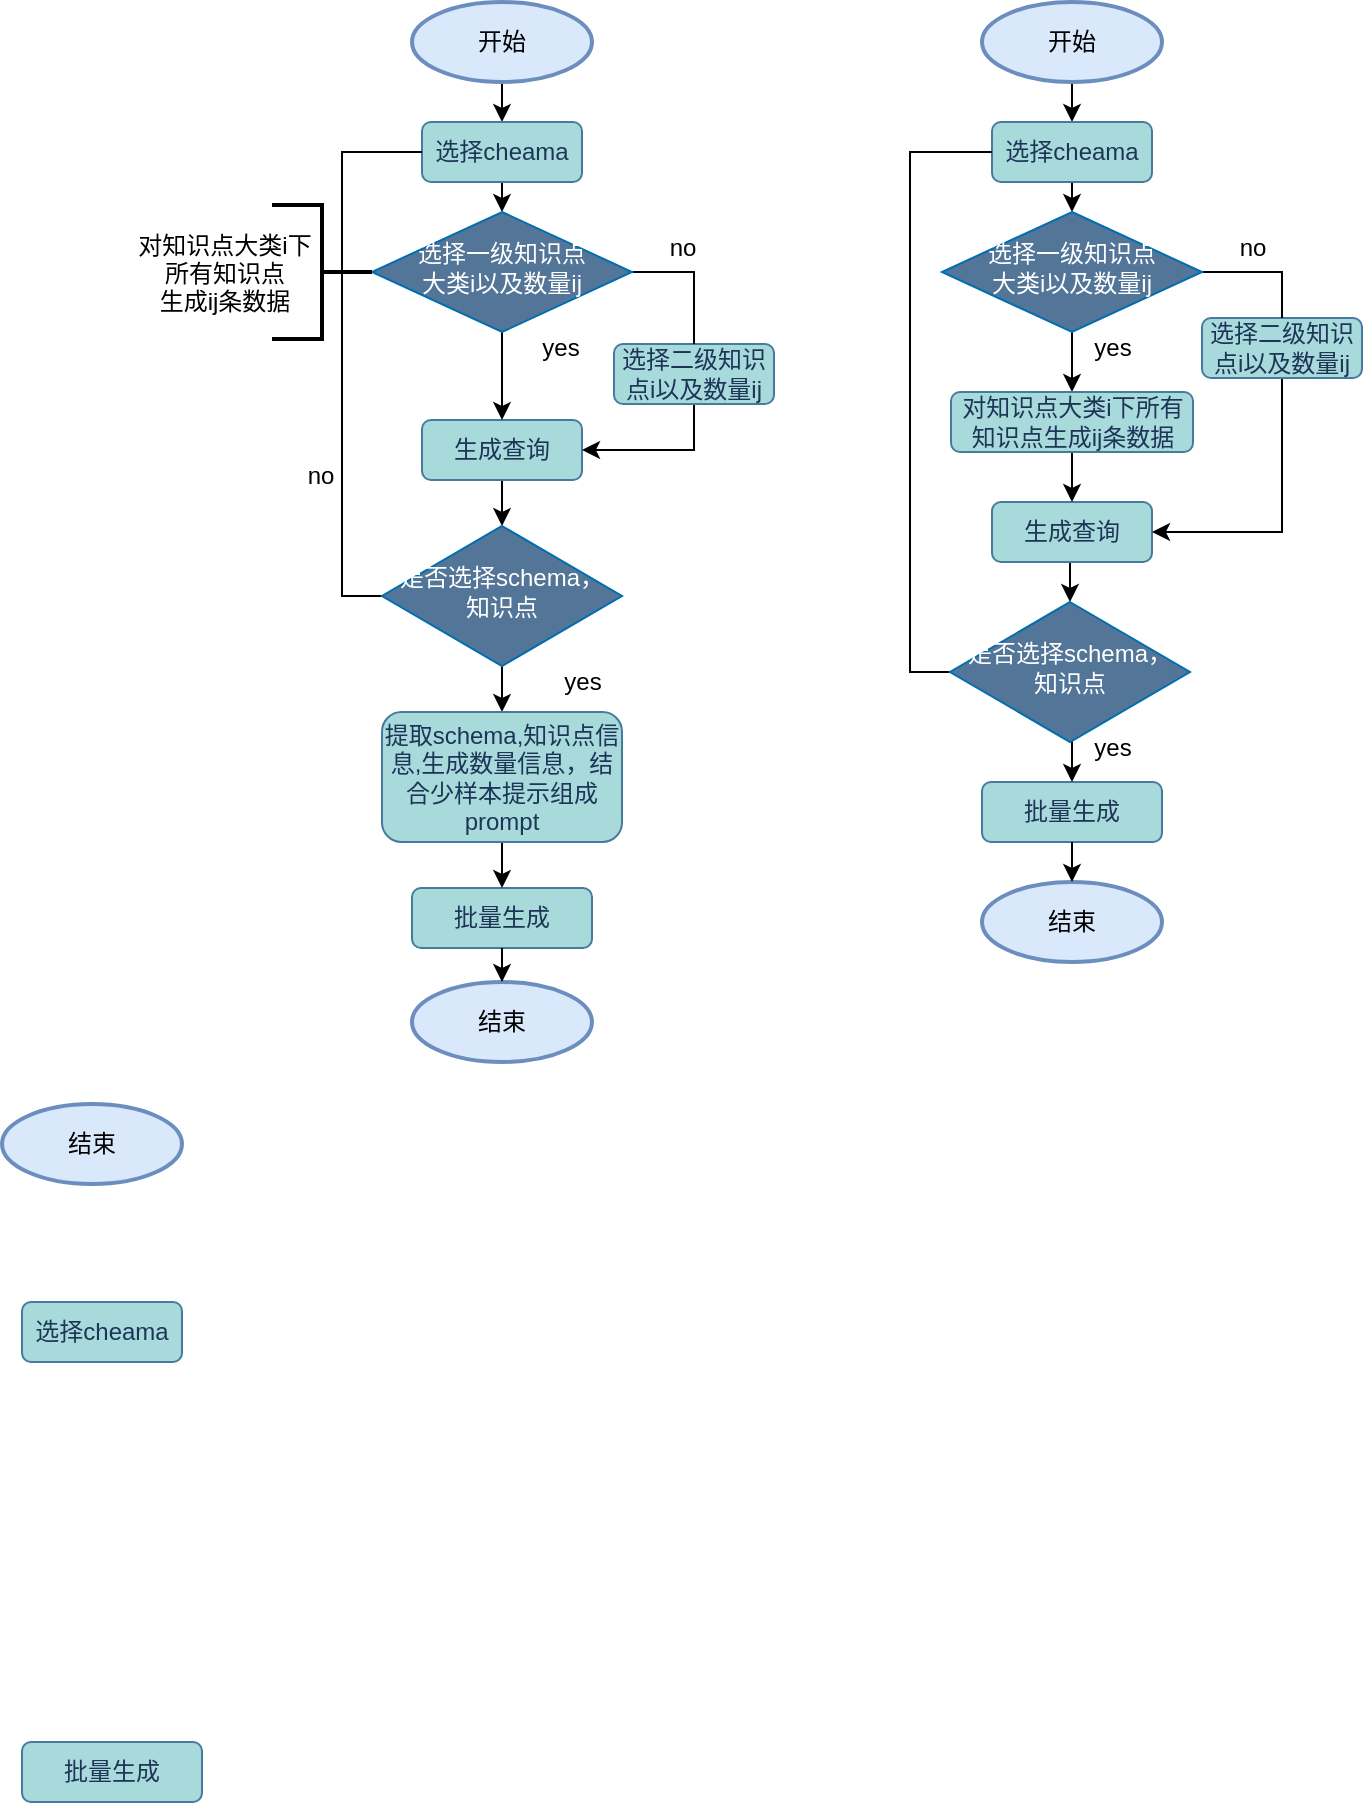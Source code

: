 <mxfile version="26.2.1">
  <diagram id="C5RBs43oDa-KdzZeNtuy" name="Page-1">
    <mxGraphModel dx="867" dy="539" grid="0" gridSize="10" guides="1" tooltips="1" connect="1" arrows="1" fold="1" page="1" pageScale="1" pageWidth="827" pageHeight="1169" math="0" shadow="0">
      <root>
        <mxCell id="WIyWlLk6GJQsqaUBKTNV-0" />
        <mxCell id="WIyWlLk6GJQsqaUBKTNV-1" parent="WIyWlLk6GJQsqaUBKTNV-0" />
        <mxCell id="_8PwzIx_y7-3H37tJzUT-24" style="edgeStyle=orthogonalEdgeStyle;rounded=0;orthogonalLoop=1;jettySize=auto;html=1;exitX=0.5;exitY=1;exitDx=0;exitDy=0;exitPerimeter=0;entryX=0.5;entryY=0;entryDx=0;entryDy=0;" edge="1" parent="WIyWlLk6GJQsqaUBKTNV-1" source="_8PwzIx_y7-3H37tJzUT-8" target="_8PwzIx_y7-3H37tJzUT-11">
          <mxGeometry relative="1" as="geometry" />
        </mxCell>
        <mxCell id="_8PwzIx_y7-3H37tJzUT-8" value="开始" style="strokeWidth=2;html=1;shape=mxgraph.flowchart.start_2;whiteSpace=wrap;labelBackgroundColor=none;fillColor=#dae8fc;strokeColor=#6c8ebf;" vertex="1" parent="WIyWlLk6GJQsqaUBKTNV-1">
          <mxGeometry x="335" y="40" width="90" height="40" as="geometry" />
        </mxCell>
        <mxCell id="_8PwzIx_y7-3H37tJzUT-25" style="edgeStyle=orthogonalEdgeStyle;rounded=0;orthogonalLoop=1;jettySize=auto;html=1;exitX=0.5;exitY=1;exitDx=0;exitDy=0;entryX=0.5;entryY=0;entryDx=0;entryDy=0;" edge="1" parent="WIyWlLk6GJQsqaUBKTNV-1" source="_8PwzIx_y7-3H37tJzUT-11" target="_8PwzIx_y7-3H37tJzUT-16">
          <mxGeometry relative="1" as="geometry" />
        </mxCell>
        <mxCell id="_8PwzIx_y7-3H37tJzUT-11" value="选择cheama" style="rounded=1;whiteSpace=wrap;html=1;fontSize=12;glass=0;strokeWidth=1;shadow=0;labelBackgroundColor=none;fillColor=#A8DADC;strokeColor=#457B9D;fontColor=#1D3557;" vertex="1" parent="WIyWlLk6GJQsqaUBKTNV-1">
          <mxGeometry x="340" y="100" width="80" height="30" as="geometry" />
        </mxCell>
        <mxCell id="_8PwzIx_y7-3H37tJzUT-12" value="批量生成" style="rounded=1;whiteSpace=wrap;html=1;fontSize=12;glass=0;strokeWidth=1;shadow=0;labelBackgroundColor=none;fillColor=#A8DADC;strokeColor=#457B9D;fontColor=#1D3557;" vertex="1" parent="WIyWlLk6GJQsqaUBKTNV-1">
          <mxGeometry x="335" y="483" width="90" height="30" as="geometry" />
        </mxCell>
        <mxCell id="_8PwzIx_y7-3H37tJzUT-32" style="edgeStyle=orthogonalEdgeStyle;rounded=0;orthogonalLoop=1;jettySize=auto;html=1;exitX=0.5;exitY=1;exitDx=0;exitDy=0;entryX=0.5;entryY=0;entryDx=0;entryDy=0;" edge="1" parent="WIyWlLk6GJQsqaUBKTNV-1" source="_8PwzIx_y7-3H37tJzUT-14" target="_8PwzIx_y7-3H37tJzUT-20">
          <mxGeometry relative="1" as="geometry" />
        </mxCell>
        <mxCell id="_8PwzIx_y7-3H37tJzUT-14" value="生成查询" style="rounded=1;whiteSpace=wrap;html=1;fontSize=12;glass=0;strokeWidth=1;shadow=0;labelBackgroundColor=none;fillColor=#A8DADC;strokeColor=#457B9D;fontColor=#1D3557;" vertex="1" parent="WIyWlLk6GJQsqaUBKTNV-1">
          <mxGeometry x="340" y="249" width="80" height="30" as="geometry" />
        </mxCell>
        <mxCell id="_8PwzIx_y7-3H37tJzUT-36" style="edgeStyle=orthogonalEdgeStyle;rounded=0;orthogonalLoop=1;jettySize=auto;html=1;exitX=0.5;exitY=1;exitDx=0;exitDy=0;entryX=1;entryY=0.5;entryDx=0;entryDy=0;" edge="1" parent="WIyWlLk6GJQsqaUBKTNV-1" source="_8PwzIx_y7-3H37tJzUT-15" target="_8PwzIx_y7-3H37tJzUT-14">
          <mxGeometry relative="1" as="geometry" />
        </mxCell>
        <mxCell id="_8PwzIx_y7-3H37tJzUT-15" value="选择二级知识点i以及数量ij" style="rounded=1;whiteSpace=wrap;html=1;fontSize=12;glass=0;strokeWidth=1;shadow=0;labelBackgroundColor=none;fillColor=#A8DADC;strokeColor=#457B9D;fontColor=#1D3557;" vertex="1" parent="WIyWlLk6GJQsqaUBKTNV-1">
          <mxGeometry x="436" y="211" width="80" height="30" as="geometry" />
        </mxCell>
        <mxCell id="_8PwzIx_y7-3H37tJzUT-26" style="edgeStyle=orthogonalEdgeStyle;rounded=0;orthogonalLoop=1;jettySize=auto;html=1;exitX=0.5;exitY=1;exitDx=0;exitDy=0;" edge="1" parent="WIyWlLk6GJQsqaUBKTNV-1" source="_8PwzIx_y7-3H37tJzUT-16" target="_8PwzIx_y7-3H37tJzUT-14">
          <mxGeometry relative="1" as="geometry">
            <mxPoint x="380" y="235" as="targetPoint" />
          </mxGeometry>
        </mxCell>
        <mxCell id="_8PwzIx_y7-3H37tJzUT-28" style="edgeStyle=orthogonalEdgeStyle;rounded=0;orthogonalLoop=1;jettySize=auto;html=1;exitX=1;exitY=0.5;exitDx=0;exitDy=0;entryX=0.5;entryY=0;entryDx=0;entryDy=0;endArrow=none;startFill=0;" edge="1" parent="WIyWlLk6GJQsqaUBKTNV-1" source="_8PwzIx_y7-3H37tJzUT-16" target="_8PwzIx_y7-3H37tJzUT-15">
          <mxGeometry relative="1" as="geometry" />
        </mxCell>
        <mxCell id="_8PwzIx_y7-3H37tJzUT-16" value="&lt;span&gt;&lt;font style=&quot;color: rgb(255, 255, 255);&quot;&gt;选择一级知识点&lt;/font&gt;&lt;/span&gt;&lt;div&gt;&lt;span&gt;&lt;font style=&quot;color: rgb(255, 255, 255);&quot;&gt;大类i以及数量ij&lt;/font&gt;&lt;/span&gt;&lt;/div&gt;" style="rhombus;whiteSpace=wrap;html=1;shadow=0;fontFamily=Helvetica;fontSize=12;align=center;strokeWidth=1;spacing=6;spacingTop=-4;labelBackgroundColor=none;fillColor=light-dark(#527598, #2566a8);strokeColor=#006EAF;fontColor=#ffffff;verticalAlign=middle;" vertex="1" parent="WIyWlLk6GJQsqaUBKTNV-1">
          <mxGeometry x="315" y="145" width="130" height="60" as="geometry" />
        </mxCell>
        <mxCell id="_8PwzIx_y7-3H37tJzUT-19" value="选择cheama" style="rounded=1;whiteSpace=wrap;html=1;fontSize=12;glass=0;strokeWidth=1;shadow=0;labelBackgroundColor=none;fillColor=#A8DADC;strokeColor=#457B9D;fontColor=#1D3557;" vertex="1" parent="WIyWlLk6GJQsqaUBKTNV-1">
          <mxGeometry x="140" y="690" width="80" height="30" as="geometry" />
        </mxCell>
        <mxCell id="_8PwzIx_y7-3H37tJzUT-38" style="edgeStyle=orthogonalEdgeStyle;rounded=0;orthogonalLoop=1;jettySize=auto;html=1;exitX=0;exitY=0.5;exitDx=0;exitDy=0;entryX=0;entryY=0.5;entryDx=0;entryDy=0;endArrow=none;startFill=0;" edge="1" parent="WIyWlLk6GJQsqaUBKTNV-1" source="_8PwzIx_y7-3H37tJzUT-20" target="_8PwzIx_y7-3H37tJzUT-11">
          <mxGeometry relative="1" as="geometry" />
        </mxCell>
        <mxCell id="_8PwzIx_y7-3H37tJzUT-64" style="edgeStyle=orthogonalEdgeStyle;rounded=0;orthogonalLoop=1;jettySize=auto;html=1;exitX=0.5;exitY=1;exitDx=0;exitDy=0;entryX=0.5;entryY=0;entryDx=0;entryDy=0;" edge="1" parent="WIyWlLk6GJQsqaUBKTNV-1" source="_8PwzIx_y7-3H37tJzUT-20" target="_8PwzIx_y7-3H37tJzUT-61">
          <mxGeometry relative="1" as="geometry" />
        </mxCell>
        <mxCell id="_8PwzIx_y7-3H37tJzUT-20" value="是否选择schema，&lt;div&gt;知识点&lt;/div&gt;" style="rhombus;whiteSpace=wrap;html=1;shadow=0;fontFamily=Helvetica;fontSize=12;align=center;strokeWidth=1;spacing=6;spacingTop=-4;labelBackgroundColor=none;fillColor=light-dark(#527598, #2566a8);strokeColor=#006EAF;fontColor=#ffffff;verticalAlign=middle;" vertex="1" parent="WIyWlLk6GJQsqaUBKTNV-1">
          <mxGeometry x="320" y="302" width="120" height="70" as="geometry" />
        </mxCell>
        <mxCell id="_8PwzIx_y7-3H37tJzUT-22" value="批量生成" style="rounded=1;whiteSpace=wrap;html=1;fontSize=12;glass=0;strokeWidth=1;shadow=0;labelBackgroundColor=none;fillColor=#A8DADC;strokeColor=#457B9D;fontColor=#1D3557;" vertex="1" parent="WIyWlLk6GJQsqaUBKTNV-1">
          <mxGeometry x="140" y="910" width="90" height="30" as="geometry" />
        </mxCell>
        <mxCell id="_8PwzIx_y7-3H37tJzUT-23" value="结束" style="strokeWidth=2;html=1;shape=mxgraph.flowchart.start_2;whiteSpace=wrap;labelBackgroundColor=none;fillColor=#dae8fc;strokeColor=#6c8ebf;" vertex="1" parent="WIyWlLk6GJQsqaUBKTNV-1">
          <mxGeometry x="335" y="530" width="90" height="40" as="geometry" />
        </mxCell>
        <mxCell id="_8PwzIx_y7-3H37tJzUT-27" value="yes" style="text;html=1;align=center;verticalAlign=middle;resizable=0;points=[];autosize=1;strokeColor=none;fillColor=none;" vertex="1" parent="WIyWlLk6GJQsqaUBKTNV-1">
          <mxGeometry x="389" y="198" width="40" height="30" as="geometry" />
        </mxCell>
        <mxCell id="_8PwzIx_y7-3H37tJzUT-29" value="no" style="text;html=1;align=center;verticalAlign=middle;resizable=0;points=[];autosize=1;strokeColor=none;fillColor=none;" vertex="1" parent="WIyWlLk6GJQsqaUBKTNV-1">
          <mxGeometry x="450" y="148" width="40" height="30" as="geometry" />
        </mxCell>
        <mxCell id="_8PwzIx_y7-3H37tJzUT-35" style="edgeStyle=orthogonalEdgeStyle;rounded=0;orthogonalLoop=1;jettySize=auto;html=1;exitX=0.5;exitY=1;exitDx=0;exitDy=0;entryX=0.5;entryY=0;entryDx=0;entryDy=0;entryPerimeter=0;" edge="1" parent="WIyWlLk6GJQsqaUBKTNV-1" source="_8PwzIx_y7-3H37tJzUT-12" target="_8PwzIx_y7-3H37tJzUT-23">
          <mxGeometry relative="1" as="geometry" />
        </mxCell>
        <mxCell id="_8PwzIx_y7-3H37tJzUT-37" value="yes" style="text;html=1;align=center;verticalAlign=middle;resizable=0;points=[];autosize=1;strokeColor=none;fillColor=none;" vertex="1" parent="WIyWlLk6GJQsqaUBKTNV-1">
          <mxGeometry x="400" y="365" width="40" height="30" as="geometry" />
        </mxCell>
        <mxCell id="_8PwzIx_y7-3H37tJzUT-39" style="edgeStyle=orthogonalEdgeStyle;rounded=0;orthogonalLoop=1;jettySize=auto;html=1;exitX=0.5;exitY=1;exitDx=0;exitDy=0;exitPerimeter=0;entryX=0.5;entryY=0;entryDx=0;entryDy=0;" edge="1" source="_8PwzIx_y7-3H37tJzUT-40" target="_8PwzIx_y7-3H37tJzUT-42" parent="WIyWlLk6GJQsqaUBKTNV-1">
          <mxGeometry relative="1" as="geometry" />
        </mxCell>
        <mxCell id="_8PwzIx_y7-3H37tJzUT-40" value="开始" style="strokeWidth=2;html=1;shape=mxgraph.flowchart.start_2;whiteSpace=wrap;labelBackgroundColor=none;fillColor=#dae8fc;strokeColor=#6c8ebf;" vertex="1" parent="WIyWlLk6GJQsqaUBKTNV-1">
          <mxGeometry x="620" y="40" width="90" height="40" as="geometry" />
        </mxCell>
        <mxCell id="_8PwzIx_y7-3H37tJzUT-41" style="edgeStyle=orthogonalEdgeStyle;rounded=0;orthogonalLoop=1;jettySize=auto;html=1;exitX=0.5;exitY=1;exitDx=0;exitDy=0;entryX=0.5;entryY=0;entryDx=0;entryDy=0;" edge="1" source="_8PwzIx_y7-3H37tJzUT-42" target="_8PwzIx_y7-3H37tJzUT-50" parent="WIyWlLk6GJQsqaUBKTNV-1">
          <mxGeometry relative="1" as="geometry" />
        </mxCell>
        <mxCell id="_8PwzIx_y7-3H37tJzUT-42" value="选择cheama" style="rounded=1;whiteSpace=wrap;html=1;fontSize=12;glass=0;strokeWidth=1;shadow=0;labelBackgroundColor=none;fillColor=#A8DADC;strokeColor=#457B9D;fontColor=#1D3557;" vertex="1" parent="WIyWlLk6GJQsqaUBKTNV-1">
          <mxGeometry x="625" y="100" width="80" height="30" as="geometry" />
        </mxCell>
        <mxCell id="_8PwzIx_y7-3H37tJzUT-43" value="批量生成" style="rounded=1;whiteSpace=wrap;html=1;fontSize=12;glass=0;strokeWidth=1;shadow=0;labelBackgroundColor=none;fillColor=#A8DADC;strokeColor=#457B9D;fontColor=#1D3557;" vertex="1" parent="WIyWlLk6GJQsqaUBKTNV-1">
          <mxGeometry x="620" y="430" width="90" height="30" as="geometry" />
        </mxCell>
        <mxCell id="_8PwzIx_y7-3H37tJzUT-44" style="edgeStyle=orthogonalEdgeStyle;rounded=0;orthogonalLoop=1;jettySize=auto;html=1;exitX=0.5;exitY=1;exitDx=0;exitDy=0;entryX=0.5;entryY=0;entryDx=0;entryDy=0;" edge="1" source="_8PwzIx_y7-3H37tJzUT-45" target="_8PwzIx_y7-3H37tJzUT-55" parent="WIyWlLk6GJQsqaUBKTNV-1">
          <mxGeometry relative="1" as="geometry" />
        </mxCell>
        <mxCell id="_8PwzIx_y7-3H37tJzUT-45" value="生成查询" style="rounded=1;whiteSpace=wrap;html=1;fontSize=12;glass=0;strokeWidth=1;shadow=0;labelBackgroundColor=none;fillColor=#A8DADC;strokeColor=#457B9D;fontColor=#1D3557;" vertex="1" parent="WIyWlLk6GJQsqaUBKTNV-1">
          <mxGeometry x="625" y="290" width="80" height="30" as="geometry" />
        </mxCell>
        <mxCell id="_8PwzIx_y7-3H37tJzUT-46" style="edgeStyle=orthogonalEdgeStyle;rounded=0;orthogonalLoop=1;jettySize=auto;html=1;exitX=0.5;exitY=1;exitDx=0;exitDy=0;entryX=1;entryY=0.5;entryDx=0;entryDy=0;" edge="1" source="_8PwzIx_y7-3H37tJzUT-47" target="_8PwzIx_y7-3H37tJzUT-45" parent="WIyWlLk6GJQsqaUBKTNV-1">
          <mxGeometry relative="1" as="geometry" />
        </mxCell>
        <mxCell id="_8PwzIx_y7-3H37tJzUT-47" value="选择二级知识点i以及数量ij" style="rounded=1;whiteSpace=wrap;html=1;fontSize=12;glass=0;strokeWidth=1;shadow=0;labelBackgroundColor=none;fillColor=#A8DADC;strokeColor=#457B9D;fontColor=#1D3557;" vertex="1" parent="WIyWlLk6GJQsqaUBKTNV-1">
          <mxGeometry x="730" y="198" width="80" height="30" as="geometry" />
        </mxCell>
        <mxCell id="_8PwzIx_y7-3H37tJzUT-48" style="edgeStyle=orthogonalEdgeStyle;rounded=0;orthogonalLoop=1;jettySize=auto;html=1;exitX=0.5;exitY=1;exitDx=0;exitDy=0;entryX=0.5;entryY=0;entryDx=0;entryDy=0;" edge="1" source="_8PwzIx_y7-3H37tJzUT-50" target="_8PwzIx_y7-3H37tJzUT-52" parent="WIyWlLk6GJQsqaUBKTNV-1">
          <mxGeometry relative="1" as="geometry" />
        </mxCell>
        <mxCell id="_8PwzIx_y7-3H37tJzUT-49" style="edgeStyle=orthogonalEdgeStyle;rounded=0;orthogonalLoop=1;jettySize=auto;html=1;exitX=1;exitY=0.5;exitDx=0;exitDy=0;entryX=0.5;entryY=0;entryDx=0;entryDy=0;endArrow=none;startFill=0;" edge="1" source="_8PwzIx_y7-3H37tJzUT-50" target="_8PwzIx_y7-3H37tJzUT-47" parent="WIyWlLk6GJQsqaUBKTNV-1">
          <mxGeometry relative="1" as="geometry" />
        </mxCell>
        <mxCell id="_8PwzIx_y7-3H37tJzUT-50" value="&lt;span&gt;&lt;font style=&quot;color: rgb(255, 255, 255);&quot;&gt;选择一级知识点&lt;/font&gt;&lt;/span&gt;&lt;div&gt;&lt;span&gt;&lt;font style=&quot;color: rgb(255, 255, 255);&quot;&gt;大类i以及数量ij&lt;/font&gt;&lt;/span&gt;&lt;/div&gt;" style="rhombus;whiteSpace=wrap;html=1;shadow=0;fontFamily=Helvetica;fontSize=12;align=center;strokeWidth=1;spacing=6;spacingTop=-4;labelBackgroundColor=none;fillColor=light-dark(#527598, #2566a8);strokeColor=#006EAF;fontColor=#ffffff;verticalAlign=middle;" vertex="1" parent="WIyWlLk6GJQsqaUBKTNV-1">
          <mxGeometry x="600" y="145" width="130" height="60" as="geometry" />
        </mxCell>
        <mxCell id="_8PwzIx_y7-3H37tJzUT-51" style="edgeStyle=orthogonalEdgeStyle;rounded=0;orthogonalLoop=1;jettySize=auto;html=1;exitX=0.5;exitY=1;exitDx=0;exitDy=0;" edge="1" source="_8PwzIx_y7-3H37tJzUT-52" target="_8PwzIx_y7-3H37tJzUT-45" parent="WIyWlLk6GJQsqaUBKTNV-1">
          <mxGeometry relative="1" as="geometry" />
        </mxCell>
        <mxCell id="_8PwzIx_y7-3H37tJzUT-52" value="对知识点大类i下所有知识点生成ij条数据" style="rounded=1;whiteSpace=wrap;html=1;fontSize=12;glass=0;strokeWidth=1;shadow=0;labelBackgroundColor=none;fillColor=#A8DADC;strokeColor=#457B9D;fontColor=#1D3557;" vertex="1" parent="WIyWlLk6GJQsqaUBKTNV-1">
          <mxGeometry x="604.5" y="235" width="121" height="30" as="geometry" />
        </mxCell>
        <mxCell id="_8PwzIx_y7-3H37tJzUT-53" style="edgeStyle=orthogonalEdgeStyle;rounded=0;orthogonalLoop=1;jettySize=auto;html=1;exitX=0.5;exitY=1;exitDx=0;exitDy=0;entryX=0.5;entryY=0;entryDx=0;entryDy=0;" edge="1" source="_8PwzIx_y7-3H37tJzUT-55" target="_8PwzIx_y7-3H37tJzUT-43" parent="WIyWlLk6GJQsqaUBKTNV-1">
          <mxGeometry relative="1" as="geometry" />
        </mxCell>
        <mxCell id="_8PwzIx_y7-3H37tJzUT-54" style="edgeStyle=orthogonalEdgeStyle;rounded=0;orthogonalLoop=1;jettySize=auto;html=1;exitX=0;exitY=0.5;exitDx=0;exitDy=0;entryX=0;entryY=0.5;entryDx=0;entryDy=0;endArrow=none;startFill=0;" edge="1" source="_8PwzIx_y7-3H37tJzUT-55" target="_8PwzIx_y7-3H37tJzUT-42" parent="WIyWlLk6GJQsqaUBKTNV-1">
          <mxGeometry relative="1" as="geometry" />
        </mxCell>
        <mxCell id="_8PwzIx_y7-3H37tJzUT-55" value="是否选择schema，&lt;div&gt;知识点&lt;/div&gt;" style="rhombus;whiteSpace=wrap;html=1;shadow=0;fontFamily=Helvetica;fontSize=12;align=center;strokeWidth=1;spacing=6;spacingTop=-4;labelBackgroundColor=none;fillColor=light-dark(#527598, #2566a8);strokeColor=#006EAF;fontColor=#ffffff;verticalAlign=middle;" vertex="1" parent="WIyWlLk6GJQsqaUBKTNV-1">
          <mxGeometry x="604" y="340" width="120" height="70" as="geometry" />
        </mxCell>
        <mxCell id="_8PwzIx_y7-3H37tJzUT-56" value="结束" style="strokeWidth=2;html=1;shape=mxgraph.flowchart.start_2;whiteSpace=wrap;labelBackgroundColor=none;fillColor=#dae8fc;strokeColor=#6c8ebf;" vertex="1" parent="WIyWlLk6GJQsqaUBKTNV-1">
          <mxGeometry x="620" y="480" width="90" height="40" as="geometry" />
        </mxCell>
        <mxCell id="_8PwzIx_y7-3H37tJzUT-57" value="yes" style="text;html=1;align=center;verticalAlign=middle;resizable=0;points=[];autosize=1;strokeColor=none;fillColor=none;" vertex="1" parent="WIyWlLk6GJQsqaUBKTNV-1">
          <mxGeometry x="665" y="198" width="40" height="30" as="geometry" />
        </mxCell>
        <mxCell id="_8PwzIx_y7-3H37tJzUT-58" value="no" style="text;html=1;align=center;verticalAlign=middle;resizable=0;points=[];autosize=1;strokeColor=none;fillColor=none;" vertex="1" parent="WIyWlLk6GJQsqaUBKTNV-1">
          <mxGeometry x="735" y="148" width="40" height="30" as="geometry" />
        </mxCell>
        <mxCell id="_8PwzIx_y7-3H37tJzUT-59" style="edgeStyle=orthogonalEdgeStyle;rounded=0;orthogonalLoop=1;jettySize=auto;html=1;exitX=0.5;exitY=1;exitDx=0;exitDy=0;entryX=0.5;entryY=0;entryDx=0;entryDy=0;entryPerimeter=0;" edge="1" source="_8PwzIx_y7-3H37tJzUT-43" target="_8PwzIx_y7-3H37tJzUT-56" parent="WIyWlLk6GJQsqaUBKTNV-1">
          <mxGeometry relative="1" as="geometry" />
        </mxCell>
        <mxCell id="_8PwzIx_y7-3H37tJzUT-60" value="yes" style="text;html=1;align=center;verticalAlign=middle;resizable=0;points=[];autosize=1;strokeColor=none;fillColor=none;" vertex="1" parent="WIyWlLk6GJQsqaUBKTNV-1">
          <mxGeometry x="665" y="398" width="40" height="30" as="geometry" />
        </mxCell>
        <mxCell id="_8PwzIx_y7-3H37tJzUT-67" style="edgeStyle=orthogonalEdgeStyle;rounded=0;orthogonalLoop=1;jettySize=auto;html=1;exitX=0.5;exitY=1;exitDx=0;exitDy=0;entryX=0.5;entryY=0;entryDx=0;entryDy=0;" edge="1" parent="WIyWlLk6GJQsqaUBKTNV-1" source="_8PwzIx_y7-3H37tJzUT-61" target="_8PwzIx_y7-3H37tJzUT-12">
          <mxGeometry relative="1" as="geometry" />
        </mxCell>
        <mxCell id="_8PwzIx_y7-3H37tJzUT-61" value="提取schema,知识点信息,生成数量信息，结合少样本提示组成prompt" style="rounded=1;whiteSpace=wrap;html=1;fontSize=12;glass=0;strokeWidth=1;shadow=0;labelBackgroundColor=none;fillColor=#A8DADC;strokeColor=#457B9D;fontColor=#1D3557;" vertex="1" parent="WIyWlLk6GJQsqaUBKTNV-1">
          <mxGeometry x="320" y="395" width="120" height="65" as="geometry" />
        </mxCell>
        <mxCell id="_8PwzIx_y7-3H37tJzUT-62" value="结束" style="strokeWidth=2;html=1;shape=mxgraph.flowchart.start_2;whiteSpace=wrap;labelBackgroundColor=none;fillColor=#dae8fc;strokeColor=#6c8ebf;" vertex="1" parent="WIyWlLk6GJQsqaUBKTNV-1">
          <mxGeometry x="130" y="591" width="90" height="40" as="geometry" />
        </mxCell>
        <mxCell id="_8PwzIx_y7-3H37tJzUT-68" value="" style="strokeWidth=2;html=1;shape=mxgraph.flowchart.annotation_2;align=left;labelPosition=right;pointerEvents=1;rotation=-180;" vertex="1" parent="WIyWlLk6GJQsqaUBKTNV-1">
          <mxGeometry x="265" y="141.5" width="50" height="67" as="geometry" />
        </mxCell>
        <mxCell id="_8PwzIx_y7-3H37tJzUT-69" value="对知识点大类i下&#xa;所有知识点&#xa;生成ij条数据" style="text;align=center;verticalAlign=middle;resizable=0;points=[];autosize=1;strokeColor=none;fillColor=none;" vertex="1" parent="WIyWlLk6GJQsqaUBKTNV-1">
          <mxGeometry x="189" y="147.5" width="105" height="55" as="geometry" />
        </mxCell>
        <mxCell id="_8PwzIx_y7-3H37tJzUT-72" value="no" style="text;html=1;align=center;verticalAlign=middle;resizable=0;points=[];autosize=1;strokeColor=none;fillColor=none;" vertex="1" parent="WIyWlLk6GJQsqaUBKTNV-1">
          <mxGeometry x="273" y="264" width="31" height="26" as="geometry" />
        </mxCell>
      </root>
    </mxGraphModel>
  </diagram>
</mxfile>
